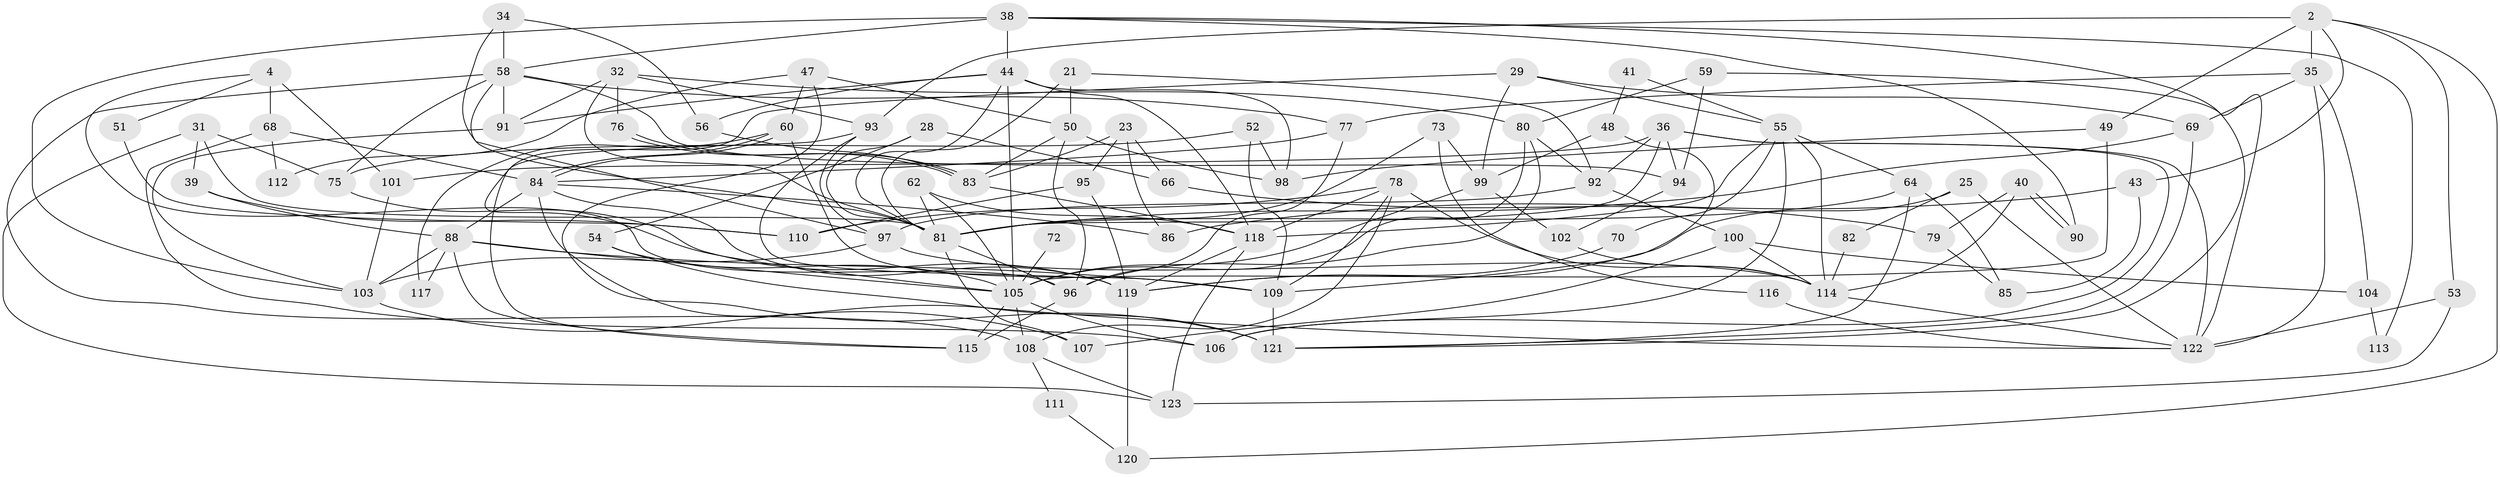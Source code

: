 // original degree distribution, {2: 0.12195121951219512, 7: 0.056910569105691054, 6: 0.07317073170731707, 5: 0.15447154471544716, 3: 0.2926829268292683, 4: 0.2845528455284553, 8: 0.016260162601626018}
// Generated by graph-tools (version 1.1) at 2025/55/03/04/25 21:55:03]
// undirected, 86 vertices, 186 edges
graph export_dot {
graph [start="1"]
  node [color=gray90,style=filled];
  2;
  4;
  21;
  23;
  25;
  28 [super="+1"];
  29;
  31;
  32;
  34;
  35;
  36 [super="+10+24"];
  38;
  39;
  40;
  41;
  43;
  44 [super="+26"];
  47;
  48;
  49;
  50;
  51;
  52;
  53;
  54;
  55;
  56;
  58;
  59;
  60;
  62;
  64;
  66;
  68 [super="+46"];
  69;
  70;
  72;
  73;
  75;
  76;
  77;
  78 [super="+7"];
  79;
  80 [super="+5"];
  81 [super="+13+19"];
  82;
  83;
  84 [super="+17"];
  85;
  86;
  88 [super="+33"];
  90;
  91;
  92;
  93 [super="+61"];
  94;
  95 [super="+37"];
  96 [super="+3"];
  97 [super="+71"];
  98;
  99;
  100 [super="+15"];
  101;
  102;
  103 [super="+30"];
  104;
  105 [super="+87+89"];
  106 [super="+16"];
  107;
  108 [super="+20"];
  109 [super="+45"];
  110;
  111;
  112;
  113;
  114 [super="+22+14"];
  115 [super="+57"];
  116;
  117;
  118 [super="+65"];
  119 [super="+42"];
  120;
  121 [super="+74"];
  122 [super="+6+63"];
  123;
  2 -- 49;
  2 -- 93 [weight=2];
  2 -- 35;
  2 -- 43;
  2 -- 53;
  2 -- 120;
  4 -- 101;
  4 -- 51;
  4 -- 68 [weight=2];
  4 -- 96;
  21 -- 92;
  21 -- 50;
  21 -- 81;
  23 -- 83;
  23 -- 95;
  23 -- 66;
  23 -- 86;
  25 -- 119;
  25 -- 82;
  25 -- 122;
  28 -- 54;
  28 -- 66;
  28 -- 81;
  29 -- 55;
  29 -- 69;
  29 -- 99;
  29 -- 105;
  31 -- 75;
  31 -- 123;
  31 -- 39;
  31 -- 81;
  32 -- 91;
  32 -- 76;
  32 -- 93;
  32 -- 81;
  32 -- 80;
  34 -- 81;
  34 -- 58;
  34 -- 56;
  35 -- 69;
  35 -- 77;
  35 -- 104;
  35 -- 122 [weight=2];
  36 -- 94;
  36 -- 92 [weight=2];
  36 -- 122;
  36 -- 101;
  36 -- 81;
  36 -- 106;
  38 -- 44 [weight=2];
  38 -- 58;
  38 -- 90;
  38 -- 113;
  38 -- 121;
  38 -- 103;
  39 -- 88;
  39 -- 110;
  40 -- 90;
  40 -- 90;
  40 -- 79;
  40 -- 114;
  41 -- 55;
  41 -- 48;
  43 -- 86;
  43 -- 85;
  44 -- 118 [weight=2];
  44 -- 56;
  44 -- 91;
  44 -- 98;
  44 -- 105;
  44 -- 81;
  47 -- 121;
  47 -- 60;
  47 -- 50;
  47 -- 112;
  48 -- 99;
  48 -- 109;
  49 -- 98;
  49 -- 105;
  50 -- 83;
  50 -- 98;
  50 -- 96;
  51 -- 110;
  52 -- 98;
  52 -- 75;
  52 -- 109;
  53 -- 122;
  53 -- 123;
  54 -- 121 [weight=2];
  54 -- 105;
  55 -- 64;
  55 -- 70;
  55 -- 114;
  55 -- 118;
  55 -- 106;
  56 -- 83;
  58 -- 77;
  58 -- 75;
  58 -- 91;
  58 -- 94;
  58 -- 108;
  58 -- 97;
  59 -- 94;
  59 -- 80;
  59 -- 122;
  60 -- 84 [weight=2];
  60 -- 84;
  60 -- 117;
  60 -- 109;
  62 -- 81;
  62 -- 105;
  62 -- 118;
  64 -- 81;
  64 -- 85;
  64 -- 121;
  66 -- 79;
  68 -- 84;
  68 -- 106;
  68 -- 112;
  69 -- 81;
  69 -- 121;
  70 -- 119;
  72 -- 105 [weight=2];
  73 -- 99;
  73 -- 116;
  73 -- 81;
  75 -- 119;
  76 -- 83;
  76 -- 83;
  77 -- 84;
  77 -- 96;
  78 -- 114;
  78 -- 109;
  78 -- 110;
  78 -- 108;
  78 -- 118;
  79 -- 85;
  80 -- 96;
  80 -- 92;
  80 -- 105 [weight=2];
  81 -- 96;
  81 -- 107;
  82 -- 114;
  83 -- 118;
  84 -- 86;
  84 -- 119;
  84 -- 88;
  84 -- 122 [weight=2];
  88 -- 109 [weight=3];
  88 -- 117;
  88 -- 103 [weight=2];
  88 -- 115;
  88 -- 105;
  91 -- 103;
  92 -- 100 [weight=2];
  92 -- 97;
  93 -- 119;
  93 -- 97;
  93 -- 115;
  94 -- 102;
  95 -- 110 [weight=2];
  95 -- 119 [weight=2];
  96 -- 115 [weight=2];
  97 -- 114 [weight=2];
  97 -- 103;
  99 -- 105;
  99 -- 102;
  100 -- 104;
  100 -- 107;
  100 -- 114;
  101 -- 103;
  102 -- 114;
  103 -- 107;
  104 -- 113;
  105 -- 108;
  105 -- 115 [weight=2];
  105 -- 106 [weight=2];
  108 -- 123;
  108 -- 111;
  109 -- 121 [weight=2];
  111 -- 120;
  114 -- 122;
  116 -- 122;
  118 -- 119;
  118 -- 123;
  119 -- 120;
}
